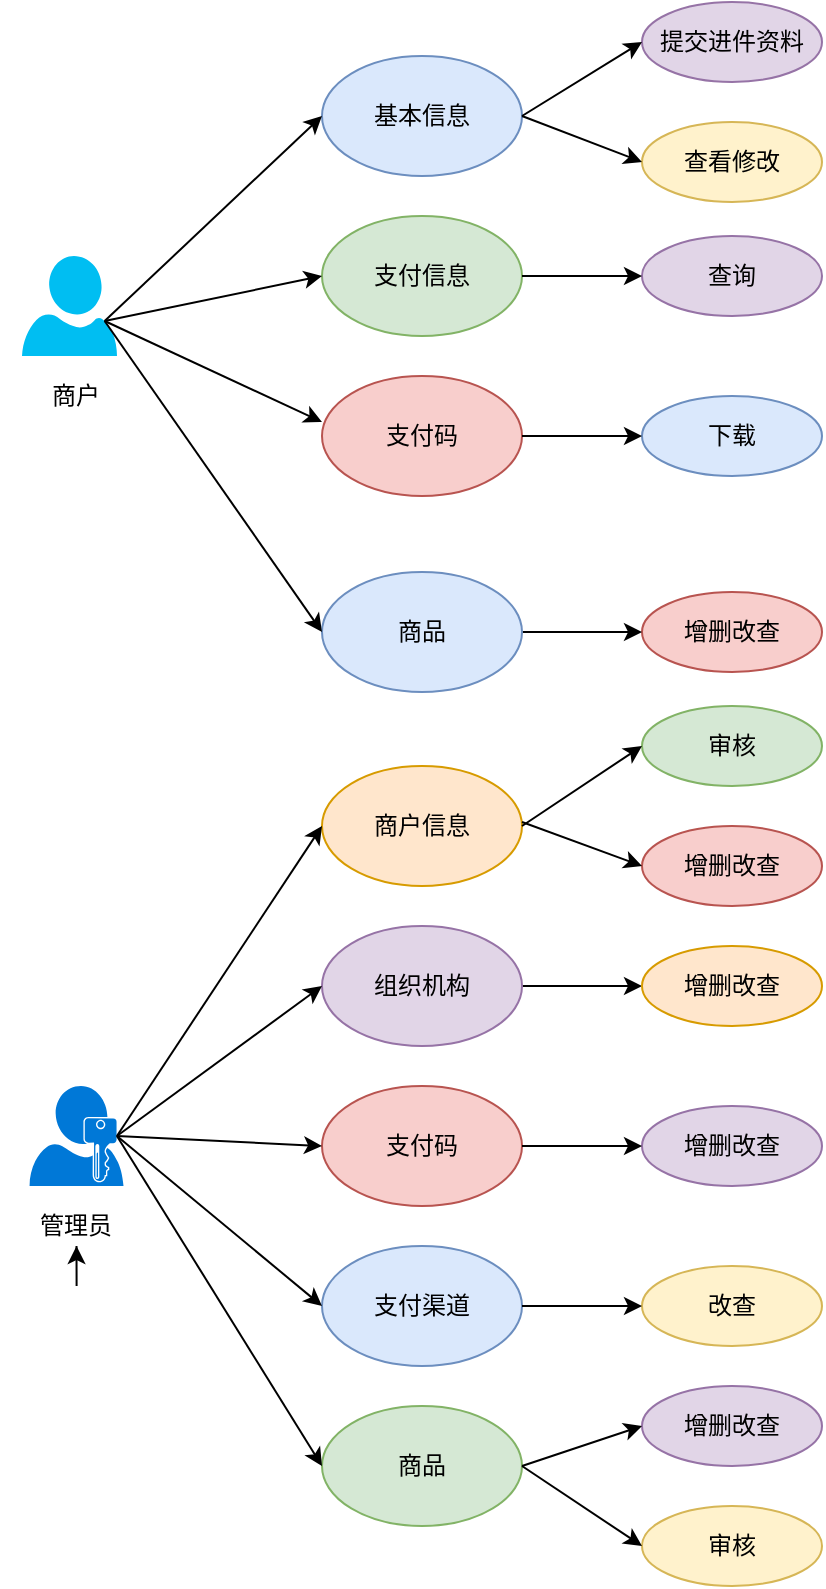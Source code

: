 <mxfile version="12.9.9" type="github"><diagram id="SAHhi2RFdMHjG3uvuq60" name="第 1 页"><mxGraphModel dx="1673" dy="882" grid="1" gridSize="10" guides="1" tooltips="1" connect="1" arrows="1" fold="1" page="1" pageScale="1" pageWidth="827" pageHeight="1169" math="0" shadow="0"><root><mxCell id="0"/><mxCell id="1" parent="0"/><mxCell id="oR6tJbkFe2Ptcuh7xE9g-2" value="" style="verticalLabelPosition=bottom;html=1;verticalAlign=top;align=center;strokeColor=none;fillColor=#00BEF2;shape=mxgraph.azure.user;" vertex="1" parent="1"><mxGeometry x="130" y="397" width="47.5" height="50" as="geometry"/></mxCell><mxCell id="oR6tJbkFe2Ptcuh7xE9g-3" value="商户" style="text;html=1;strokeColor=none;fillColor=none;align=center;verticalAlign=middle;whiteSpace=wrap;rounded=0;" vertex="1" parent="1"><mxGeometry x="137.25" y="457" width="40" height="20" as="geometry"/></mxCell><mxCell id="oR6tJbkFe2Ptcuh7xE9g-4" value="基本信息" style="ellipse;whiteSpace=wrap;html=1;fillColor=#dae8fc;strokeColor=#6c8ebf;" vertex="1" parent="1"><mxGeometry x="280" y="297" width="100" height="60" as="geometry"/></mxCell><mxCell id="oR6tJbkFe2Ptcuh7xE9g-6" value="提交进件资料" style="ellipse;whiteSpace=wrap;html=1;fillColor=#e1d5e7;strokeColor=#9673a6;" vertex="1" parent="1"><mxGeometry x="440" y="270" width="90" height="40" as="geometry"/></mxCell><mxCell id="oR6tJbkFe2Ptcuh7xE9g-7" value="查看修改" style="ellipse;whiteSpace=wrap;html=1;fillColor=#fff2cc;strokeColor=#d6b656;" vertex="1" parent="1"><mxGeometry x="440" y="330" width="90" height="40" as="geometry"/></mxCell><mxCell id="oR6tJbkFe2Ptcuh7xE9g-8" value="" style="aspect=fixed;pointerEvents=1;shadow=0;dashed=0;html=1;strokeColor=none;labelPosition=center;verticalLabelPosition=bottom;verticalAlign=top;align=center;shape=mxgraph.mscae.enterprise.user_permissions;fillColor=#0078D7;" vertex="1" parent="1"><mxGeometry x="133.75" y="812" width="47" height="50" as="geometry"/></mxCell><mxCell id="oR6tJbkFe2Ptcuh7xE9g-32" value="" style="edgeStyle=orthogonalEdgeStyle;rounded=0;orthogonalLoop=1;jettySize=auto;html=1;" edge="1" parent="1" source="oR6tJbkFe2Ptcuh7xE9g-9" target="oR6tJbkFe2Ptcuh7xE9g-21"><mxGeometry relative="1" as="geometry"/></mxCell><mxCell id="oR6tJbkFe2Ptcuh7xE9g-9" value="组织机构" style="ellipse;whiteSpace=wrap;html=1;fillColor=#e1d5e7;strokeColor=#9673a6;" vertex="1" parent="1"><mxGeometry x="280" y="732" width="100" height="60" as="geometry"/></mxCell><mxCell id="oR6tJbkFe2Ptcuh7xE9g-11" value="支付信息" style="ellipse;whiteSpace=wrap;html=1;fillColor=#d5e8d4;strokeColor=#82b366;" vertex="1" parent="1"><mxGeometry x="280" y="377" width="100" height="60" as="geometry"/></mxCell><mxCell id="oR6tJbkFe2Ptcuh7xE9g-13" value="商户信息" style="ellipse;whiteSpace=wrap;html=1;fillColor=#ffe6cc;strokeColor=#d79b00;" vertex="1" parent="1"><mxGeometry x="280" y="652" width="100" height="60" as="geometry"/></mxCell><mxCell id="oR6tJbkFe2Ptcuh7xE9g-14" value="支付码" style="ellipse;whiteSpace=wrap;html=1;fillColor=#f8cecc;strokeColor=#b85450;" vertex="1" parent="1"><mxGeometry x="280" y="812" width="100" height="60" as="geometry"/></mxCell><mxCell id="oR6tJbkFe2Ptcuh7xE9g-15" value="支付码" style="ellipse;whiteSpace=wrap;html=1;fillColor=#f8cecc;strokeColor=#b85450;" vertex="1" parent="1"><mxGeometry x="280" y="457" width="100" height="60" as="geometry"/></mxCell><mxCell id="oR6tJbkFe2Ptcuh7xE9g-16" value="增删改查" style="ellipse;whiteSpace=wrap;html=1;fillColor=#f8cecc;strokeColor=#b85450;" vertex="1" parent="1"><mxGeometry x="440" y="565" width="90" height="40" as="geometry"/></mxCell><mxCell id="oR6tJbkFe2Ptcuh7xE9g-17" value="审核" style="ellipse;whiteSpace=wrap;html=1;fillColor=#d5e8d4;strokeColor=#82b366;" vertex="1" parent="1"><mxGeometry x="440" y="622" width="90" height="40" as="geometry"/></mxCell><mxCell id="oR6tJbkFe2Ptcuh7xE9g-18" value="下载" style="ellipse;whiteSpace=wrap;html=1;fillColor=#dae8fc;strokeColor=#6c8ebf;" vertex="1" parent="1"><mxGeometry x="440" y="467" width="90" height="40" as="geometry"/></mxCell><mxCell id="oR6tJbkFe2Ptcuh7xE9g-19" value="查询" style="ellipse;whiteSpace=wrap;html=1;fillColor=#e1d5e7;strokeColor=#9673a6;" vertex="1" parent="1"><mxGeometry x="440" y="387" width="90" height="40" as="geometry"/></mxCell><mxCell id="oR6tJbkFe2Ptcuh7xE9g-20" value="增删改查" style="ellipse;whiteSpace=wrap;html=1;fillColor=#f8cecc;strokeColor=#b85450;" vertex="1" parent="1"><mxGeometry x="440" y="682" width="90" height="40" as="geometry"/></mxCell><mxCell id="oR6tJbkFe2Ptcuh7xE9g-21" value="增删改查" style="ellipse;whiteSpace=wrap;html=1;fillColor=#ffe6cc;strokeColor=#d79b00;" vertex="1" parent="1"><mxGeometry x="440" y="742" width="90" height="40" as="geometry"/></mxCell><mxCell id="oR6tJbkFe2Ptcuh7xE9g-22" value="增删改查" style="ellipse;whiteSpace=wrap;html=1;fillColor=#e1d5e7;strokeColor=#9673a6;" vertex="1" parent="1"><mxGeometry x="440" y="822" width="90" height="40" as="geometry"/></mxCell><mxCell id="oR6tJbkFe2Ptcuh7xE9g-23" value="支付渠道" style="ellipse;whiteSpace=wrap;html=1;fillColor=#dae8fc;strokeColor=#6c8ebf;" vertex="1" parent="1"><mxGeometry x="280" y="892" width="100" height="60" as="geometry"/></mxCell><mxCell id="oR6tJbkFe2Ptcuh7xE9g-24" value="商品" style="ellipse;whiteSpace=wrap;html=1;fillColor=#d5e8d4;strokeColor=#82b366;" vertex="1" parent="1"><mxGeometry x="280" y="972" width="100" height="60" as="geometry"/></mxCell><mxCell id="oR6tJbkFe2Ptcuh7xE9g-25" value="改查" style="ellipse;whiteSpace=wrap;html=1;fillColor=#fff2cc;strokeColor=#d6b656;" vertex="1" parent="1"><mxGeometry x="440" y="902" width="90" height="40" as="geometry"/></mxCell><mxCell id="oR6tJbkFe2Ptcuh7xE9g-26" value="增删改查" style="ellipse;whiteSpace=wrap;html=1;fillColor=#e1d5e7;strokeColor=#9673a6;" vertex="1" parent="1"><mxGeometry x="440" y="962" width="90" height="40" as="geometry"/></mxCell><mxCell id="oR6tJbkFe2Ptcuh7xE9g-27" value="审核" style="ellipse;whiteSpace=wrap;html=1;fillColor=#fff2cc;strokeColor=#d6b656;" vertex="1" parent="1"><mxGeometry x="440" y="1022" width="90" height="40" as="geometry"/></mxCell><mxCell id="oR6tJbkFe2Ptcuh7xE9g-28" value="" style="endArrow=classic;html=1;entryX=0;entryY=0.5;entryDx=0;entryDy=0;exitX=0.93;exitY=0.5;exitDx=0;exitDy=0;exitPerimeter=0;" edge="1" parent="1" source="oR6tJbkFe2Ptcuh7xE9g-8" target="oR6tJbkFe2Ptcuh7xE9g-13"><mxGeometry width="50" height="50" relative="1" as="geometry"><mxPoint x="190" y="790" as="sourcePoint"/><mxPoint x="440" y="712" as="targetPoint"/></mxGeometry></mxCell><mxCell id="oR6tJbkFe2Ptcuh7xE9g-29" value="" style="endArrow=classic;html=1;entryX=0;entryY=0.5;entryDx=0;entryDy=0;exitX=0.93;exitY=0.5;exitDx=0;exitDy=0;exitPerimeter=0;" edge="1" parent="1" source="oR6tJbkFe2Ptcuh7xE9g-8" target="oR6tJbkFe2Ptcuh7xE9g-14"><mxGeometry width="50" height="50" relative="1" as="geometry"><mxPoint x="210" y="853" as="sourcePoint"/><mxPoint x="314.644" y="717.856" as="targetPoint"/></mxGeometry></mxCell><mxCell id="oR6tJbkFe2Ptcuh7xE9g-30" value="" style="endArrow=classic;html=1;entryX=0;entryY=0.5;entryDx=0;entryDy=0;exitX=0.93;exitY=0.5;exitDx=0;exitDy=0;exitPerimeter=0;" edge="1" parent="1" source="oR6tJbkFe2Ptcuh7xE9g-8" target="oR6tJbkFe2Ptcuh7xE9g-23"><mxGeometry width="50" height="50" relative="1" as="geometry"><mxPoint x="200" y="870" as="sourcePoint"/><mxPoint x="324.644" y="727.856" as="targetPoint"/></mxGeometry></mxCell><mxCell id="oR6tJbkFe2Ptcuh7xE9g-31" value="" style="endArrow=classic;html=1;entryX=0;entryY=0.5;entryDx=0;entryDy=0;exitX=0.93;exitY=0.5;exitDx=0;exitDy=0;exitPerimeter=0;" edge="1" parent="1" source="oR6tJbkFe2Ptcuh7xE9g-8" target="oR6tJbkFe2Ptcuh7xE9g-24"><mxGeometry width="50" height="50" relative="1" as="geometry"><mxPoint x="180" y="864" as="sourcePoint"/><mxPoint x="334.644" y="737.856" as="targetPoint"/></mxGeometry></mxCell><mxCell id="oR6tJbkFe2Ptcuh7xE9g-33" value="" style="endArrow=classic;html=1;entryX=0;entryY=0.5;entryDx=0;entryDy=0;entryPerimeter=0;exitX=0.93;exitY=0.5;exitDx=0;exitDy=0;exitPerimeter=0;" edge="1" parent="1" source="oR6tJbkFe2Ptcuh7xE9g-8" target="oR6tJbkFe2Ptcuh7xE9g-9"><mxGeometry width="50" height="50" relative="1" as="geometry"><mxPoint x="200" y="837" as="sourcePoint"/><mxPoint x="290" y="852" as="targetPoint"/></mxGeometry></mxCell><mxCell id="oR6tJbkFe2Ptcuh7xE9g-34" value="" style="edgeStyle=orthogonalEdgeStyle;rounded=0;orthogonalLoop=1;jettySize=auto;html=1;exitX=1;exitY=0.5;exitDx=0;exitDy=0;entryX=0;entryY=0.5;entryDx=0;entryDy=0;" edge="1" parent="1" source="oR6tJbkFe2Ptcuh7xE9g-15" target="oR6tJbkFe2Ptcuh7xE9g-18"><mxGeometry relative="1" as="geometry"><mxPoint x="390" y="687" as="sourcePoint"/><mxPoint x="450" y="687" as="targetPoint"/></mxGeometry></mxCell><mxCell id="oR6tJbkFe2Ptcuh7xE9g-35" value="" style="edgeStyle=orthogonalEdgeStyle;rounded=0;orthogonalLoop=1;jettySize=auto;html=1;exitX=1;exitY=0.5;exitDx=0;exitDy=0;" edge="1" parent="1" source="oR6tJbkFe2Ptcuh7xE9g-42"><mxGeometry relative="1" as="geometry"><mxPoint x="400" y="782" as="sourcePoint"/><mxPoint x="440" y="585" as="targetPoint"/></mxGeometry></mxCell><mxCell id="oR6tJbkFe2Ptcuh7xE9g-37" value="" style="edgeStyle=orthogonalEdgeStyle;rounded=0;orthogonalLoop=1;jettySize=auto;html=1;exitX=1;exitY=0.5;exitDx=0;exitDy=0;" edge="1" parent="1" source="oR6tJbkFe2Ptcuh7xE9g-23"><mxGeometry relative="1" as="geometry"><mxPoint x="420" y="802" as="sourcePoint"/><mxPoint x="440" y="922" as="targetPoint"/></mxGeometry></mxCell><mxCell id="oR6tJbkFe2Ptcuh7xE9g-38" value="" style="edgeStyle=orthogonalEdgeStyle;rounded=0;orthogonalLoop=1;jettySize=auto;html=1;exitX=1;exitY=0.5;exitDx=0;exitDy=0;entryX=0;entryY=0.5;entryDx=0;entryDy=0;" edge="1" parent="1" source="oR6tJbkFe2Ptcuh7xE9g-14" target="oR6tJbkFe2Ptcuh7xE9g-22"><mxGeometry relative="1" as="geometry"><mxPoint x="430" y="812" as="sourcePoint"/><mxPoint x="490" y="812" as="targetPoint"/></mxGeometry></mxCell><mxCell id="oR6tJbkFe2Ptcuh7xE9g-39" value="管理员" style="text;html=1;strokeColor=none;fillColor=none;align=center;verticalAlign=middle;whiteSpace=wrap;rounded=0;" vertex="1" parent="1"><mxGeometry x="119.13" y="872" width="76.25" height="20" as="geometry"/></mxCell><mxCell id="oR6tJbkFe2Ptcuh7xE9g-41" value="" style="edgeStyle=orthogonalEdgeStyle;rounded=0;orthogonalLoop=1;jettySize=auto;html=1;exitX=1;exitY=0.5;exitDx=0;exitDy=0;" edge="1" parent="1" source="oR6tJbkFe2Ptcuh7xE9g-11"><mxGeometry relative="1" as="geometry"><mxPoint x="390" y="497" as="sourcePoint"/><mxPoint x="440" y="407" as="targetPoint"/></mxGeometry></mxCell><mxCell id="oR6tJbkFe2Ptcuh7xE9g-40" style="edgeStyle=orthogonalEdgeStyle;rounded=0;orthogonalLoop=1;jettySize=auto;html=1;exitX=0.5;exitY=1;exitDx=0;exitDy=0;" edge="1" parent="1" source="oR6tJbkFe2Ptcuh7xE9g-39" target="oR6tJbkFe2Ptcuh7xE9g-39"><mxGeometry relative="1" as="geometry"/></mxCell><mxCell id="oR6tJbkFe2Ptcuh7xE9g-42" value="商品" style="ellipse;whiteSpace=wrap;html=1;fillColor=#dae8fc;strokeColor=#6c8ebf;" vertex="1" parent="1"><mxGeometry x="280" y="555" width="100" height="60" as="geometry"/></mxCell><mxCell id="oR6tJbkFe2Ptcuh7xE9g-43" value="" style="endArrow=classic;html=1;exitX=0.87;exitY=0.65;exitDx=0;exitDy=0;exitPerimeter=0;entryX=0;entryY=0.5;entryDx=0;entryDy=0;" edge="1" parent="1" source="oR6tJbkFe2Ptcuh7xE9g-2" target="oR6tJbkFe2Ptcuh7xE9g-4"><mxGeometry width="50" height="50" relative="1" as="geometry"><mxPoint x="177.5" y="467" as="sourcePoint"/><mxPoint x="280.04" y="312" as="targetPoint"/></mxGeometry></mxCell><mxCell id="oR6tJbkFe2Ptcuh7xE9g-44" value="" style="endArrow=classic;html=1;exitX=0.87;exitY=0.65;exitDx=0;exitDy=0;exitPerimeter=0;entryX=0;entryY=0.5;entryDx=0;entryDy=0;" edge="1" parent="1" source="oR6tJbkFe2Ptcuh7xE9g-2" target="oR6tJbkFe2Ptcuh7xE9g-42"><mxGeometry width="50" height="50" relative="1" as="geometry"><mxPoint x="187.5" y="477" as="sourcePoint"/><mxPoint x="290.04" y="322" as="targetPoint"/></mxGeometry></mxCell><mxCell id="oR6tJbkFe2Ptcuh7xE9g-45" value="" style="endArrow=classic;html=1;exitX=0.87;exitY=0.65;exitDx=0;exitDy=0;exitPerimeter=0;entryX=0;entryY=0.383;entryDx=0;entryDy=0;entryPerimeter=0;" edge="1" parent="1" source="oR6tJbkFe2Ptcuh7xE9g-2" target="oR6tJbkFe2Ptcuh7xE9g-15"><mxGeometry width="50" height="50" relative="1" as="geometry"><mxPoint x="197.5" y="487" as="sourcePoint"/><mxPoint x="300.04" y="332" as="targetPoint"/></mxGeometry></mxCell><mxCell id="oR6tJbkFe2Ptcuh7xE9g-46" value="" style="endArrow=classic;html=1;exitX=0.87;exitY=0.65;exitDx=0;exitDy=0;exitPerimeter=0;entryX=0;entryY=0.5;entryDx=0;entryDy=0;" edge="1" parent="1" source="oR6tJbkFe2Ptcuh7xE9g-2" target="oR6tJbkFe2Ptcuh7xE9g-11"><mxGeometry width="50" height="50" relative="1" as="geometry"><mxPoint x="207.5" y="497" as="sourcePoint"/><mxPoint x="310.04" y="342" as="targetPoint"/></mxGeometry></mxCell><mxCell id="oR6tJbkFe2Ptcuh7xE9g-48" value="" style="endArrow=classic;html=1;exitX=1;exitY=0.5;exitDx=0;exitDy=0;entryX=0;entryY=0.5;entryDx=0;entryDy=0;" edge="1" parent="1" source="oR6tJbkFe2Ptcuh7xE9g-4" target="oR6tJbkFe2Ptcuh7xE9g-6"><mxGeometry width="50" height="50" relative="1" as="geometry"><mxPoint x="390" y="500" as="sourcePoint"/><mxPoint x="440" y="450" as="targetPoint"/></mxGeometry></mxCell><mxCell id="oR6tJbkFe2Ptcuh7xE9g-49" value="" style="endArrow=classic;html=1;entryX=0;entryY=0.5;entryDx=0;entryDy=0;" edge="1" parent="1" target="oR6tJbkFe2Ptcuh7xE9g-7"><mxGeometry width="50" height="50" relative="1" as="geometry"><mxPoint x="380" y="327" as="sourcePoint"/><mxPoint x="450" y="267" as="targetPoint"/></mxGeometry></mxCell><mxCell id="oR6tJbkFe2Ptcuh7xE9g-50" value="" style="endArrow=classic;html=1;entryX=0;entryY=0.5;entryDx=0;entryDy=0;exitX=1;exitY=0.5;exitDx=0;exitDy=0;" edge="1" parent="1" source="oR6tJbkFe2Ptcuh7xE9g-24" target="oR6tJbkFe2Ptcuh7xE9g-26"><mxGeometry width="50" height="50" relative="1" as="geometry"><mxPoint x="390" y="337.0" as="sourcePoint"/><mxPoint x="450.0" y="360" as="targetPoint"/></mxGeometry></mxCell><mxCell id="oR6tJbkFe2Ptcuh7xE9g-51" value="" style="endArrow=classic;html=1;entryX=0;entryY=0.5;entryDx=0;entryDy=0;exitX=1;exitY=0.5;exitDx=0;exitDy=0;" edge="1" parent="1" source="oR6tJbkFe2Ptcuh7xE9g-24" target="oR6tJbkFe2Ptcuh7xE9g-27"><mxGeometry width="50" height="50" relative="1" as="geometry"><mxPoint x="390" y="1012" as="sourcePoint"/><mxPoint x="450.0" y="992" as="targetPoint"/></mxGeometry></mxCell><mxCell id="oR6tJbkFe2Ptcuh7xE9g-52" value="" style="endArrow=classic;html=1;entryX=0;entryY=0.5;entryDx=0;entryDy=0;exitX=1;exitY=0.5;exitDx=0;exitDy=0;" edge="1" parent="1" source="oR6tJbkFe2Ptcuh7xE9g-13" target="oR6tJbkFe2Ptcuh7xE9g-17"><mxGeometry width="50" height="50" relative="1" as="geometry"><mxPoint x="390" y="1012" as="sourcePoint"/><mxPoint x="450.0" y="992" as="targetPoint"/></mxGeometry></mxCell><mxCell id="oR6tJbkFe2Ptcuh7xE9g-53" value="" style="endArrow=classic;html=1;entryX=0;entryY=0.5;entryDx=0;entryDy=0;" edge="1" parent="1" target="oR6tJbkFe2Ptcuh7xE9g-20"><mxGeometry width="50" height="50" relative="1" as="geometry"><mxPoint x="380" y="680" as="sourcePoint"/><mxPoint x="450.0" y="652.0" as="targetPoint"/></mxGeometry></mxCell></root></mxGraphModel></diagram></mxfile>
